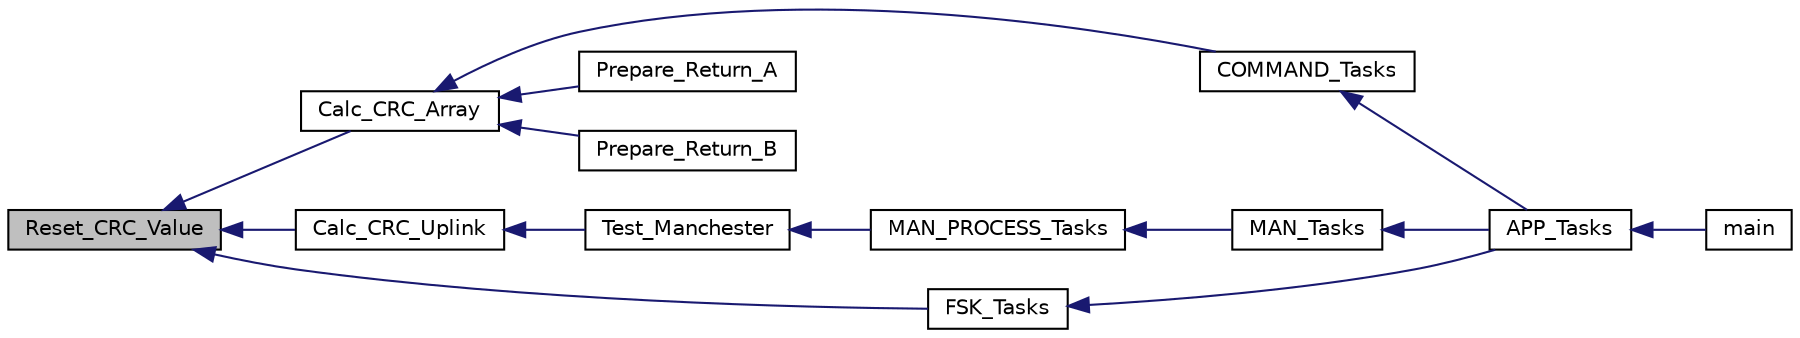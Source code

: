 digraph "Reset_CRC_Value"
{
  edge [fontname="Helvetica",fontsize="10",labelfontname="Helvetica",labelfontsize="10"];
  node [fontname="Helvetica",fontsize="10",shape=record];
  rankdir="LR";
  Node1718 [label="Reset_CRC_Value",height=0.2,width=0.4,color="black", fillcolor="grey75", style="filled", fontcolor="black"];
  Node1718 -> Node1719 [dir="back",color="midnightblue",fontsize="10",style="solid",fontname="Helvetica"];
  Node1719 [label="Calc_CRC_Array",height=0.2,width=0.4,color="black", fillcolor="white", style="filled",URL="$inszt__statusst_8c.html#ad52062411721def378a9750434efabe7"];
  Node1719 -> Node1720 [dir="back",color="midnightblue",fontsize="10",style="solid",fontname="Helvetica"];
  Node1720 [label="COMMAND_Tasks",height=0.2,width=0.4,color="black", fillcolor="white", style="filled",URL="$inszt___u_s_b_8c.html#a18253442833a6f9dcc1031492524596c"];
  Node1720 -> Node1721 [dir="back",color="midnightblue",fontsize="10",style="solid",fontname="Helvetica"];
  Node1721 [label="APP_Tasks",height=0.2,width=0.4,color="black", fillcolor="white", style="filled",URL="$inszt__wl__sps_8c.html#a859aee46b660cfee47cfd45ce08f6862"];
  Node1721 -> Node1722 [dir="back",color="midnightblue",fontsize="10",style="solid",fontname="Helvetica"];
  Node1722 [label="main",height=0.2,width=0.4,color="black", fillcolor="white", style="filled",URL="$main_8c.html#a840291bc02cba5474a4cb46a9b9566fe"];
  Node1719 -> Node1723 [dir="back",color="midnightblue",fontsize="10",style="solid",fontname="Helvetica"];
  Node1723 [label="Prepare_Return_A",height=0.2,width=0.4,color="black", fillcolor="white", style="filled",URL="$statusst_8h.html#a0e9c19489da0b2f35029d786831aba98"];
  Node1719 -> Node1724 [dir="back",color="midnightblue",fontsize="10",style="solid",fontname="Helvetica"];
  Node1724 [label="Prepare_Return_B",height=0.2,width=0.4,color="black", fillcolor="white", style="filled",URL="$statusst_8h.html#ab840ab8e52cac36008d83ff62f7124ca"];
  Node1718 -> Node1725 [dir="back",color="midnightblue",fontsize="10",style="solid",fontname="Helvetica"];
  Node1725 [label="Calc_CRC_Uplink",height=0.2,width=0.4,color="black", fillcolor="white", style="filled",URL="$inszt__statusst_8c.html#a3986e22036b3b68348435b4d7e381429"];
  Node1725 -> Node1726 [dir="back",color="midnightblue",fontsize="10",style="solid",fontname="Helvetica"];
  Node1726 [label="Test_Manchester",height=0.2,width=0.4,color="black", fillcolor="white", style="filled",URL="$man_8c.html#a58180a4bddf2eb82b49ce86257a95346"];
  Node1726 -> Node1727 [dir="back",color="midnightblue",fontsize="10",style="solid",fontname="Helvetica"];
  Node1727 [label="MAN_PROCESS_Tasks",height=0.2,width=0.4,color="black", fillcolor="white", style="filled",URL="$man_8c.html#a48e348dab43f9719d4c7f62dcdc91ccf"];
  Node1727 -> Node1728 [dir="back",color="midnightblue",fontsize="10",style="solid",fontname="Helvetica"];
  Node1728 [label="MAN_Tasks",height=0.2,width=0.4,color="black", fillcolor="white", style="filled",URL="$man_8c.html#aee1e768706fd21921cca7b874ff4f232"];
  Node1728 -> Node1721 [dir="back",color="midnightblue",fontsize="10",style="solid",fontname="Helvetica"];
  Node1718 -> Node1729 [dir="back",color="midnightblue",fontsize="10",style="solid",fontname="Helvetica"];
  Node1729 [label="FSK_Tasks",height=0.2,width=0.4,color="black", fillcolor="white", style="filled",URL="$inszt__timers_8c.html#a86e42784b2bc0d852d28898161103760"];
  Node1729 -> Node1721 [dir="back",color="midnightblue",fontsize="10",style="solid",fontname="Helvetica"];
}
